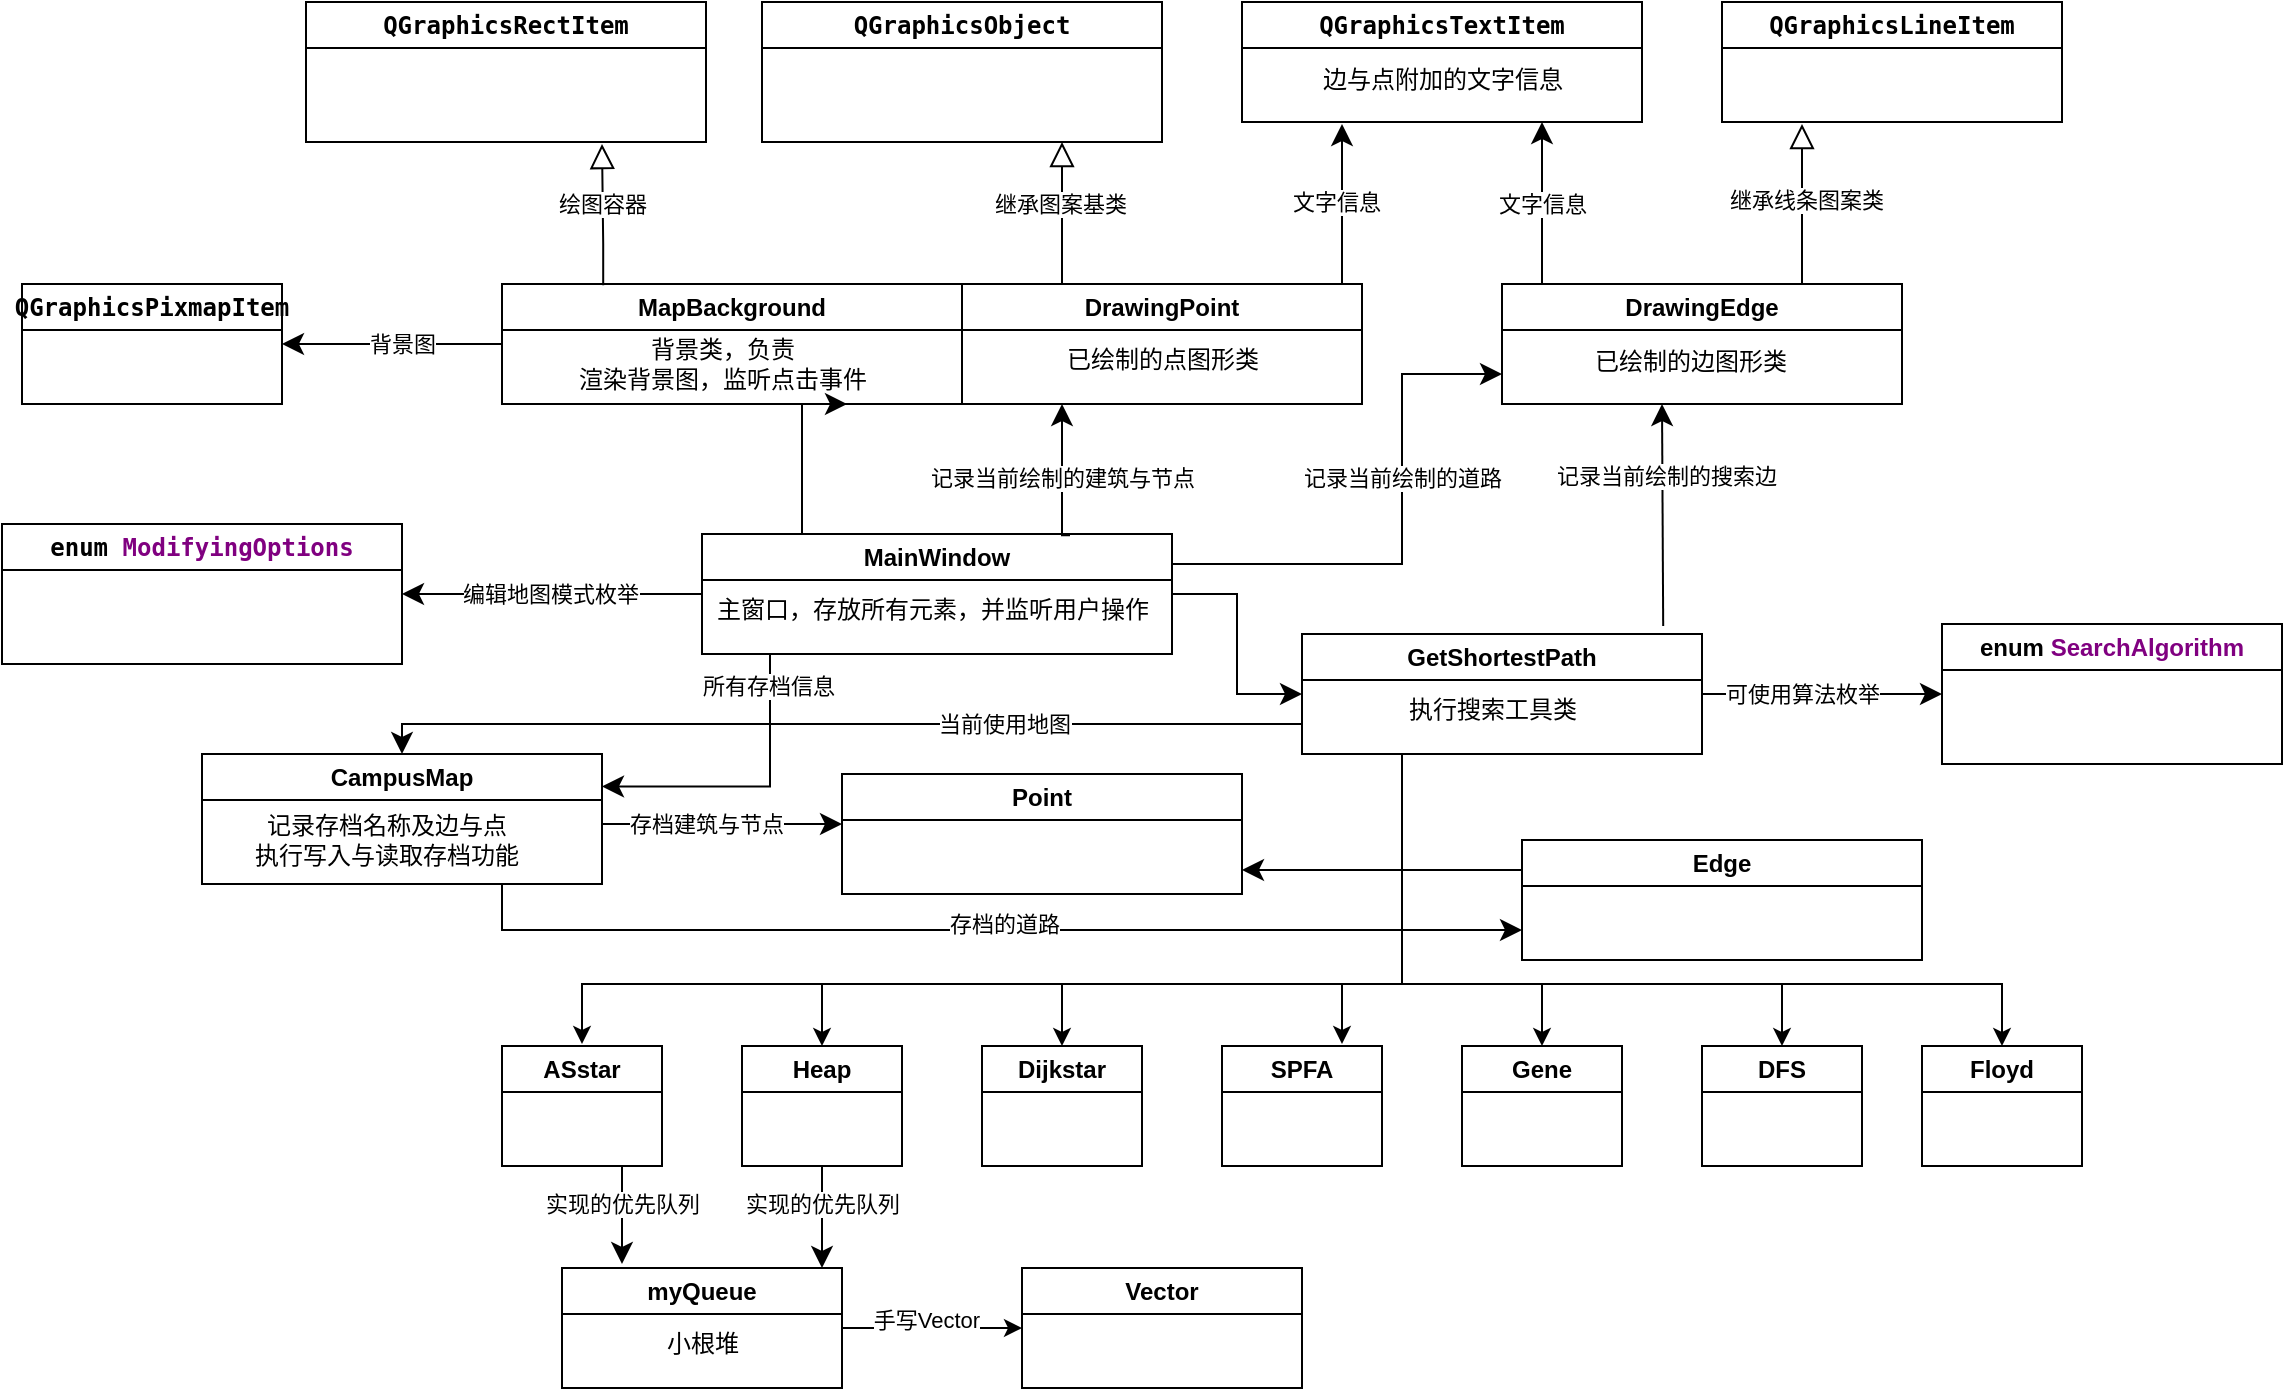 <mxfile version="22.0.3" type="device">
  <diagram id="C5RBs43oDa-KdzZeNtuy" name="Page-1">
    <mxGraphModel dx="2033" dy="857" grid="1" gridSize="10" guides="1" tooltips="1" connect="1" arrows="1" fold="1" page="1" pageScale="1" pageWidth="827" pageHeight="1169" math="0" shadow="0">
      <root>
        <mxCell id="WIyWlLk6GJQsqaUBKTNV-0" />
        <mxCell id="WIyWlLk6GJQsqaUBKTNV-1" parent="WIyWlLk6GJQsqaUBKTNV-0" />
        <mxCell id="BuSARSoD2upoPNZQhsfu-5" value="MainWindow" style="swimlane;whiteSpace=wrap;html=1;" parent="WIyWlLk6GJQsqaUBKTNV-1" vertex="1">
          <mxGeometry x="60" y="425" width="235" height="60" as="geometry" />
        </mxCell>
        <mxCell id="BuSARSoD2upoPNZQhsfu-120" value="主窗口，存放所有元素，并监听用户操作" style="text;html=1;align=center;verticalAlign=middle;resizable=0;points=[];autosize=1;strokeColor=none;fillColor=none;" parent="BuSARSoD2upoPNZQhsfu-5" vertex="1">
          <mxGeometry x="-5" y="23" width="240" height="30" as="geometry" />
        </mxCell>
        <mxCell id="BuSARSoD2upoPNZQhsfu-14" value="&lt;pre style=&quot;margin-top: 0px; margin-bottom: 0px;&quot;&gt;QGraphicsPixmapItem&lt;/pre&gt;" style="swimlane;whiteSpace=wrap;html=1;" parent="WIyWlLk6GJQsqaUBKTNV-1" vertex="1">
          <mxGeometry x="-280" y="300" width="130" height="60" as="geometry" />
        </mxCell>
        <mxCell id="BuSARSoD2upoPNZQhsfu-15" value="&lt;pre style=&quot;margin-top: 0px; margin-bottom: 0px;&quot;&gt;QGraphicsTextItem&lt;/pre&gt;" style="swimlane;whiteSpace=wrap;html=1;" parent="WIyWlLk6GJQsqaUBKTNV-1" vertex="1">
          <mxGeometry x="330" y="159" width="200" height="60" as="geometry" />
        </mxCell>
        <mxCell id="BuSARSoD2upoPNZQhsfu-125" value="边与点附加的文字信息" style="text;html=1;align=center;verticalAlign=middle;resizable=0;points=[];autosize=1;strokeColor=none;fillColor=none;" parent="BuSARSoD2upoPNZQhsfu-15" vertex="1">
          <mxGeometry x="30" y="24" width="140" height="30" as="geometry" />
        </mxCell>
        <mxCell id="BuSARSoD2upoPNZQhsfu-16" value="GetShortestPath" style="swimlane;whiteSpace=wrap;html=1;" parent="WIyWlLk6GJQsqaUBKTNV-1" vertex="1">
          <mxGeometry x="360" y="475" width="200" height="60" as="geometry" />
        </mxCell>
        <mxCell id="BuSARSoD2upoPNZQhsfu-121" value="执行搜索工具类" style="text;html=1;align=center;verticalAlign=middle;resizable=0;points=[];autosize=1;strokeColor=none;fillColor=none;" parent="BuSARSoD2upoPNZQhsfu-16" vertex="1">
          <mxGeometry x="40" y="23" width="110" height="30" as="geometry" />
        </mxCell>
        <mxCell id="BuSARSoD2upoPNZQhsfu-17" value="DrawingPoint" style="swimlane;whiteSpace=wrap;html=1;" parent="WIyWlLk6GJQsqaUBKTNV-1" vertex="1">
          <mxGeometry x="190" y="300" width="200" height="60" as="geometry" />
        </mxCell>
        <mxCell id="BuSARSoD2upoPNZQhsfu-123" value="已绘制的点图形类" style="text;html=1;align=center;verticalAlign=middle;resizable=0;points=[];autosize=1;strokeColor=none;fillColor=none;" parent="BuSARSoD2upoPNZQhsfu-17" vertex="1">
          <mxGeometry x="40" y="23" width="120" height="30" as="geometry" />
        </mxCell>
        <mxCell id="BuSARSoD2upoPNZQhsfu-18" value="DrawingEdge" style="swimlane;whiteSpace=wrap;html=1;" parent="WIyWlLk6GJQsqaUBKTNV-1" vertex="1">
          <mxGeometry x="460" y="300" width="200" height="60" as="geometry" />
        </mxCell>
        <mxCell id="BuSARSoD2upoPNZQhsfu-122" value="已绘制的边图形类" style="text;html=1;align=center;verticalAlign=middle;resizable=0;points=[];autosize=1;strokeColor=none;fillColor=none;" parent="BuSARSoD2upoPNZQhsfu-18" vertex="1">
          <mxGeometry x="34" y="24" width="120" height="30" as="geometry" />
        </mxCell>
        <mxCell id="BuSARSoD2upoPNZQhsfu-19" value="MapBackground" style="swimlane;whiteSpace=wrap;html=1;" parent="WIyWlLk6GJQsqaUBKTNV-1" vertex="1">
          <mxGeometry x="-40" y="300" width="230" height="60" as="geometry" />
        </mxCell>
        <mxCell id="BuSARSoD2upoPNZQhsfu-124" value="背景类，负责&lt;br&gt;渲染背景图，监听点击事件" style="text;html=1;align=center;verticalAlign=middle;resizable=0;points=[];autosize=1;strokeColor=none;fillColor=none;" parent="BuSARSoD2upoPNZQhsfu-19" vertex="1">
          <mxGeometry x="25" y="20" width="170" height="40" as="geometry" />
        </mxCell>
        <mxCell id="BuSARSoD2upoPNZQhsfu-20" value="CampusMap" style="swimlane;whiteSpace=wrap;html=1;" parent="WIyWlLk6GJQsqaUBKTNV-1" vertex="1">
          <mxGeometry x="-190" y="535" width="200" height="65" as="geometry" />
        </mxCell>
        <mxCell id="BuSARSoD2upoPNZQhsfu-21" value="Edge" style="swimlane;whiteSpace=wrap;html=1;" parent="WIyWlLk6GJQsqaUBKTNV-1" vertex="1">
          <mxGeometry x="470" y="578" width="200" height="60" as="geometry" />
        </mxCell>
        <mxCell id="BuSARSoD2upoPNZQhsfu-22" value="Point" style="swimlane;whiteSpace=wrap;html=1;" parent="WIyWlLk6GJQsqaUBKTNV-1" vertex="1">
          <mxGeometry x="130" y="545" width="200" height="60" as="geometry" />
        </mxCell>
        <mxCell id="BuSARSoD2upoPNZQhsfu-29" value="&lt;pre style=&quot;margin-top: 0px; margin-bottom: 0px;&quot;&gt;&lt;span style=&quot;background-color: initial; font-family: Helvetica; white-space: normal;&quot;&gt;enum&lt;/span&gt;&lt;span style=&quot;background-color: initial; font-family: Helvetica; white-space: normal; color: rgb(192, 192, 192);&quot;&gt; &lt;/span&gt;&lt;span style=&quot;background-color: initial; font-family: Helvetica; white-space: normal; color: rgb(128, 0, 128);&quot;&gt;SearchAlgorithm&lt;/span&gt;&lt;br&gt;&lt;/pre&gt;" style="swimlane;whiteSpace=wrap;html=1;" parent="WIyWlLk6GJQsqaUBKTNV-1" vertex="1">
          <mxGeometry x="680" y="470" width="170" height="70" as="geometry" />
        </mxCell>
        <mxCell id="BuSARSoD2upoPNZQhsfu-30" value="&lt;pre style=&quot;margin-top: 0px; margin-bottom: 0px;&quot;&gt;enum&lt;span style=&quot;color:#c0c0c0;&quot;&gt; &lt;/span&gt;&lt;span style=&quot;color: rgb(128, 0, 128);&quot;&gt;ModifyingOptions&lt;/span&gt;&lt;/pre&gt;" style="swimlane;whiteSpace=wrap;html=1;" parent="WIyWlLk6GJQsqaUBKTNV-1" vertex="1">
          <mxGeometry x="-290" y="420" width="200" height="70" as="geometry" />
        </mxCell>
        <mxCell id="BuSARSoD2upoPNZQhsfu-34" value="&lt;pre style=&quot;margin-top: 0px; margin-bottom: 0px;&quot;&gt;QGraphicsLineItem&lt;/pre&gt;" style="swimlane;whiteSpace=wrap;html=1;" parent="WIyWlLk6GJQsqaUBKTNV-1" vertex="1">
          <mxGeometry x="570" y="159" width="170" height="60" as="geometry" />
        </mxCell>
        <mxCell id="BuSARSoD2upoPNZQhsfu-39" value="" style="endArrow=block;endSize=10;endFill=0;shadow=0;strokeWidth=1;rounded=0;edgeStyle=elbowEdgeStyle;elbow=vertical;exitX=0.75;exitY=0;exitDx=0;exitDy=0;" parent="WIyWlLk6GJQsqaUBKTNV-1" source="BuSARSoD2upoPNZQhsfu-18" edge="1">
          <mxGeometry width="160" relative="1" as="geometry">
            <mxPoint x="640" y="300" as="sourcePoint" />
            <mxPoint x="610" y="220" as="targetPoint" />
            <Array as="points">
              <mxPoint x="650" y="260" />
            </Array>
          </mxGeometry>
        </mxCell>
        <mxCell id="BuSARSoD2upoPNZQhsfu-41" value="" style="edgeStyle=elbowEdgeStyle;elbow=horizontal;endArrow=classic;html=1;curved=0;rounded=0;endSize=8;startSize=8;exitX=0.5;exitY=1;exitDx=0;exitDy=0;entryX=1;entryY=0.25;entryDx=0;entryDy=0;" parent="WIyWlLk6GJQsqaUBKTNV-1" source="BuSARSoD2upoPNZQhsfu-5" target="BuSARSoD2upoPNZQhsfu-20" edge="1">
          <mxGeometry width="50" height="50" relative="1" as="geometry">
            <mxPoint x="170" y="475" as="sourcePoint" />
            <mxPoint x="175" y="575" as="targetPoint" />
            <Array as="points" />
          </mxGeometry>
        </mxCell>
        <mxCell id="BuSARSoD2upoPNZQhsfu-42" value="" style="edgeStyle=elbowEdgeStyle;elbow=horizontal;endArrow=classic;html=1;curved=0;rounded=0;endSize=8;startSize=8;" parent="WIyWlLk6GJQsqaUBKTNV-1" edge="1">
          <mxGeometry width="50" height="50" relative="1" as="geometry">
            <mxPoint x="10" y="570" as="sourcePoint" />
            <mxPoint x="130" y="570" as="targetPoint" />
          </mxGeometry>
        </mxCell>
        <mxCell id="BuSARSoD2upoPNZQhsfu-44" value="" style="edgeStyle=elbowEdgeStyle;elbow=horizontal;endArrow=classic;html=1;curved=0;rounded=0;endSize=8;startSize=8;exitX=0;exitY=0.75;exitDx=0;exitDy=0;entryX=0.5;entryY=0;entryDx=0;entryDy=0;" parent="WIyWlLk6GJQsqaUBKTNV-1" source="BuSARSoD2upoPNZQhsfu-16" target="BuSARSoD2upoPNZQhsfu-20" edge="1">
          <mxGeometry width="50" height="50" relative="1" as="geometry">
            <mxPoint x="390" y="530" as="sourcePoint" />
            <mxPoint x="-160" y="520" as="targetPoint" />
            <Array as="points">
              <mxPoint x="-90" y="520" />
            </Array>
          </mxGeometry>
        </mxCell>
        <mxCell id="7rrL1Hsr-TguBu9tscT4-0" value="当前使用地图" style="edgeLabel;html=1;align=center;verticalAlign=middle;resizable=0;points=[];" vertex="1" connectable="0" parent="BuSARSoD2upoPNZQhsfu-44">
          <mxGeometry x="-0.358" relative="1" as="geometry">
            <mxPoint as="offset" />
          </mxGeometry>
        </mxCell>
        <mxCell id="BuSARSoD2upoPNZQhsfu-45" value="" style="edgeStyle=elbowEdgeStyle;elbow=horizontal;endArrow=classic;html=1;curved=0;rounded=0;endSize=8;startSize=8;entryX=1;entryY=0.5;entryDx=0;entryDy=0;" parent="WIyWlLk6GJQsqaUBKTNV-1" source="BuSARSoD2upoPNZQhsfu-5" target="BuSARSoD2upoPNZQhsfu-30" edge="1">
          <mxGeometry width="50" height="50" relative="1" as="geometry">
            <mxPoint x="200" y="665" as="sourcePoint" />
            <mxPoint x="310" y="655" as="targetPoint" />
          </mxGeometry>
        </mxCell>
        <mxCell id="BuSARSoD2upoPNZQhsfu-46" value="" style="edgeStyle=elbowEdgeStyle;elbow=horizontal;endArrow=classic;html=1;curved=0;rounded=0;endSize=8;startSize=8;exitX=1;exitY=0.5;exitDx=0;exitDy=0;entryX=0;entryY=0.5;entryDx=0;entryDy=0;" parent="WIyWlLk6GJQsqaUBKTNV-1" source="BuSARSoD2upoPNZQhsfu-5" target="BuSARSoD2upoPNZQhsfu-16" edge="1">
          <mxGeometry width="50" height="50" relative="1" as="geometry">
            <mxPoint x="210" y="675" as="sourcePoint" />
            <mxPoint x="320" y="665" as="targetPoint" />
          </mxGeometry>
        </mxCell>
        <mxCell id="BuSARSoD2upoPNZQhsfu-47" value="" style="edgeStyle=elbowEdgeStyle;elbow=horizontal;endArrow=classic;html=1;curved=0;rounded=0;endSize=8;startSize=8;entryX=0;entryY=0.5;entryDx=0;entryDy=0;exitX=1;exitY=0.5;exitDx=0;exitDy=0;" parent="WIyWlLk6GJQsqaUBKTNV-1" source="BuSARSoD2upoPNZQhsfu-16" target="BuSARSoD2upoPNZQhsfu-29" edge="1">
          <mxGeometry width="50" height="50" relative="1" as="geometry">
            <mxPoint x="760" y="530" as="sourcePoint" />
            <mxPoint x="700" y="515" as="targetPoint" />
          </mxGeometry>
        </mxCell>
        <mxCell id="BuSARSoD2upoPNZQhsfu-49" value="" style="edgeStyle=elbowEdgeStyle;elbow=horizontal;endArrow=classic;html=1;curved=0;rounded=0;endSize=8;startSize=8;exitX=0.903;exitY=-0.067;exitDx=0;exitDy=0;exitPerimeter=0;" parent="WIyWlLk6GJQsqaUBKTNV-1" source="BuSARSoD2upoPNZQhsfu-16" edge="1">
          <mxGeometry width="50" height="50" relative="1" as="geometry">
            <mxPoint x="540" y="470" as="sourcePoint" />
            <mxPoint x="540" y="360" as="targetPoint" />
            <Array as="points">
              <mxPoint x="540" y="420" />
            </Array>
          </mxGeometry>
        </mxCell>
        <mxCell id="BuSARSoD2upoPNZQhsfu-51" value="" style="edgeStyle=elbowEdgeStyle;elbow=horizontal;endArrow=classic;html=1;curved=0;rounded=0;endSize=8;startSize=8;entryX=0.75;entryY=1;entryDx=0;entryDy=0;" parent="WIyWlLk6GJQsqaUBKTNV-1" target="BuSARSoD2upoPNZQhsfu-15" edge="1">
          <mxGeometry width="50" height="50" relative="1" as="geometry">
            <mxPoint x="480" y="300" as="sourcePoint" />
            <mxPoint x="495" y="210" as="targetPoint" />
            <Array as="points">
              <mxPoint x="480" y="250" />
            </Array>
          </mxGeometry>
        </mxCell>
        <mxCell id="BuSARSoD2upoPNZQhsfu-52" value="" style="edgeStyle=elbowEdgeStyle;elbow=horizontal;endArrow=classic;html=1;curved=0;rounded=0;endSize=8;startSize=8;" parent="WIyWlLk6GJQsqaUBKTNV-1" edge="1">
          <mxGeometry width="50" height="50" relative="1" as="geometry">
            <mxPoint x="380" y="300" as="sourcePoint" />
            <mxPoint x="380" y="220" as="targetPoint" />
            <Array as="points">
              <mxPoint x="380" y="250" />
            </Array>
          </mxGeometry>
        </mxCell>
        <mxCell id="BuSARSoD2upoPNZQhsfu-53" value="" style="edgeStyle=elbowEdgeStyle;elbow=horizontal;endArrow=classic;html=1;curved=0;rounded=0;endSize=8;startSize=8;entryX=1;entryY=0.5;entryDx=0;entryDy=0;" parent="WIyWlLk6GJQsqaUBKTNV-1" source="BuSARSoD2upoPNZQhsfu-19" target="BuSARSoD2upoPNZQhsfu-14" edge="1">
          <mxGeometry width="50" height="50" relative="1" as="geometry">
            <mxPoint x="-20" y="330" as="sourcePoint" />
            <mxPoint x="750" y="610" as="targetPoint" />
          </mxGeometry>
        </mxCell>
        <mxCell id="BuSARSoD2upoPNZQhsfu-55" value="&lt;pre style=&quot;margin-top: 0px; margin-bottom: 0px;&quot;&gt;QGraphicsObject&lt;/pre&gt;" style="swimlane;whiteSpace=wrap;html=1;" parent="WIyWlLk6GJQsqaUBKTNV-1" vertex="1">
          <mxGeometry x="90" y="159" width="200" height="70" as="geometry" />
        </mxCell>
        <mxCell id="BuSARSoD2upoPNZQhsfu-56" value="&lt;pre style=&quot;margin-top: 0px; margin-bottom: 0px;&quot;&gt;QGraphicsRectItem&lt;/pre&gt;" style="swimlane;whiteSpace=wrap;html=1;" parent="WIyWlLk6GJQsqaUBKTNV-1" vertex="1">
          <mxGeometry x="-138" y="159" width="200" height="70" as="geometry" />
        </mxCell>
        <mxCell id="BuSARSoD2upoPNZQhsfu-58" value="" style="endArrow=block;endSize=10;endFill=0;shadow=0;strokeWidth=1;rounded=0;edgeStyle=elbowEdgeStyle;elbow=vertical;exitX=0.25;exitY=0;exitDx=0;exitDy=0;entryX=0.75;entryY=1;entryDx=0;entryDy=0;" parent="WIyWlLk6GJQsqaUBKTNV-1" source="BuSARSoD2upoPNZQhsfu-17" target="BuSARSoD2upoPNZQhsfu-55" edge="1">
          <mxGeometry width="160" relative="1" as="geometry">
            <mxPoint x="247" y="300" as="sourcePoint" />
            <mxPoint x="250" y="240" as="targetPoint" />
            <Array as="points" />
          </mxGeometry>
        </mxCell>
        <mxCell id="BuSARSoD2upoPNZQhsfu-59" value="" style="endArrow=block;endSize=10;endFill=0;shadow=0;strokeWidth=1;rounded=0;edgeStyle=elbowEdgeStyle;elbow=vertical;exitX=0.22;exitY=0.011;exitDx=0;exitDy=0;exitPerimeter=0;" parent="WIyWlLk6GJQsqaUBKTNV-1" source="BuSARSoD2upoPNZQhsfu-19" edge="1">
          <mxGeometry width="160" relative="1" as="geometry">
            <mxPoint x="10" y="290" as="sourcePoint" />
            <mxPoint x="10" y="230" as="targetPoint" />
            <Array as="points">
              <mxPoint x="18" y="280" />
            </Array>
          </mxGeometry>
        </mxCell>
        <mxCell id="BuSARSoD2upoPNZQhsfu-63" value="" style="edgeStyle=elbowEdgeStyle;elbow=horizontal;endArrow=classic;html=1;curved=0;rounded=0;endSize=8;startSize=8;entryX=0;entryY=0.75;entryDx=0;entryDy=0;exitX=1;exitY=0.25;exitDx=0;exitDy=0;" parent="WIyWlLk6GJQsqaUBKTNV-1" source="BuSARSoD2upoPNZQhsfu-5" target="BuSARSoD2upoPNZQhsfu-18" edge="1">
          <mxGeometry width="50" height="50" relative="1" as="geometry">
            <mxPoint x="270" y="469" as="sourcePoint" />
            <mxPoint x="390" y="400" as="targetPoint" />
            <Array as="points">
              <mxPoint x="410" y="410" />
            </Array>
          </mxGeometry>
        </mxCell>
        <mxCell id="BuSARSoD2upoPNZQhsfu-64" value="" style="edgeStyle=elbowEdgeStyle;elbow=horizontal;endArrow=classic;html=1;curved=0;rounded=0;endSize=8;startSize=8;exitX=0.783;exitY=0.011;exitDx=0;exitDy=0;exitPerimeter=0;" parent="WIyWlLk6GJQsqaUBKTNV-1" source="BuSARSoD2upoPNZQhsfu-5" edge="1">
          <mxGeometry width="50" height="50" relative="1" as="geometry">
            <mxPoint x="230" y="440" as="sourcePoint" />
            <mxPoint x="240" y="360" as="targetPoint" />
            <Array as="points">
              <mxPoint x="240" y="410" />
            </Array>
          </mxGeometry>
        </mxCell>
        <mxCell id="BuSARSoD2upoPNZQhsfu-65" value="" style="edgeStyle=elbowEdgeStyle;elbow=horizontal;endArrow=classic;html=1;curved=0;rounded=0;endSize=8;startSize=8;exitX=0.5;exitY=0;exitDx=0;exitDy=0;entryX=0.75;entryY=1;entryDx=0;entryDy=0;" parent="WIyWlLk6GJQsqaUBKTNV-1" source="BuSARSoD2upoPNZQhsfu-5" target="BuSARSoD2upoPNZQhsfu-19" edge="1">
          <mxGeometry width="50" height="50" relative="1" as="geometry">
            <mxPoint x="100" y="520" as="sourcePoint" />
            <mxPoint x="70" y="360" as="targetPoint" />
            <Array as="points">
              <mxPoint x="110" y="410" />
            </Array>
          </mxGeometry>
        </mxCell>
        <mxCell id="BuSARSoD2upoPNZQhsfu-68" value="" style="edgeStyle=elbowEdgeStyle;elbow=horizontal;endArrow=classic;html=1;curved=0;rounded=0;endSize=8;startSize=8;exitX=0.75;exitY=1;exitDx=0;exitDy=0;entryX=0;entryY=0.75;entryDx=0;entryDy=0;" parent="WIyWlLk6GJQsqaUBKTNV-1" source="BuSARSoD2upoPNZQhsfu-20" target="BuSARSoD2upoPNZQhsfu-21" edge="1">
          <mxGeometry width="50" height="50" relative="1" as="geometry">
            <mxPoint x="70" y="585" as="sourcePoint" />
            <mxPoint x="140" y="585" as="targetPoint" />
            <Array as="points">
              <mxPoint x="-40" y="610" />
            </Array>
          </mxGeometry>
        </mxCell>
        <mxCell id="BuSARSoD2upoPNZQhsfu-69" value="ASstar" style="swimlane;whiteSpace=wrap;html=1;" parent="WIyWlLk6GJQsqaUBKTNV-1" vertex="1">
          <mxGeometry x="-40" y="681" width="80" height="60" as="geometry" />
        </mxCell>
        <mxCell id="BuSARSoD2upoPNZQhsfu-71" value="Heap" style="swimlane;whiteSpace=wrap;html=1;startSize=23;" parent="WIyWlLk6GJQsqaUBKTNV-1" vertex="1">
          <mxGeometry x="80" y="681" width="80" height="60" as="geometry" />
        </mxCell>
        <mxCell id="BuSARSoD2upoPNZQhsfu-72" value="Gene" style="swimlane;whiteSpace=wrap;html=1;startSize=23;" parent="WIyWlLk6GJQsqaUBKTNV-1" vertex="1">
          <mxGeometry x="440" y="681" width="80" height="60" as="geometry" />
        </mxCell>
        <mxCell id="BuSARSoD2upoPNZQhsfu-73" value="SPFA" style="swimlane;whiteSpace=wrap;html=1;startSize=23;" parent="WIyWlLk6GJQsqaUBKTNV-1" vertex="1">
          <mxGeometry x="320" y="681" width="80" height="60" as="geometry" />
        </mxCell>
        <mxCell id="BuSARSoD2upoPNZQhsfu-74" value="Dijkstar" style="swimlane;whiteSpace=wrap;html=1;startSize=23;" parent="WIyWlLk6GJQsqaUBKTNV-1" vertex="1">
          <mxGeometry x="200" y="681" width="80" height="60" as="geometry" />
        </mxCell>
        <mxCell id="BuSARSoD2upoPNZQhsfu-75" value="Floyd" style="swimlane;whiteSpace=wrap;html=1;startSize=23;" parent="WIyWlLk6GJQsqaUBKTNV-1" vertex="1">
          <mxGeometry x="670" y="681" width="80" height="60" as="geometry" />
        </mxCell>
        <mxCell id="BuSARSoD2upoPNZQhsfu-76" value="DFS" style="swimlane;whiteSpace=wrap;html=1;startSize=23;" parent="WIyWlLk6GJQsqaUBKTNV-1" vertex="1">
          <mxGeometry x="560" y="681" width="80" height="60" as="geometry" />
        </mxCell>
        <mxCell id="BuSARSoD2upoPNZQhsfu-82" value="" style="edgeStyle=orthogonalEdgeStyle;rounded=0;orthogonalLoop=1;jettySize=auto;html=1;exitX=0.25;exitY=1;exitDx=0;exitDy=0;" parent="WIyWlLk6GJQsqaUBKTNV-1" source="BuSARSoD2upoPNZQhsfu-16" edge="1">
          <mxGeometry relative="1" as="geometry">
            <mxPoint x="400" y="540" as="sourcePoint" />
            <mxPoint x="380" y="680" as="targetPoint" />
            <Array as="points">
              <mxPoint x="410" y="650" />
              <mxPoint x="380" y="650" />
            </Array>
          </mxGeometry>
        </mxCell>
        <mxCell id="BuSARSoD2upoPNZQhsfu-84" value="" style="edgeStyle=orthogonalEdgeStyle;rounded=0;orthogonalLoop=1;jettySize=auto;html=1;" parent="WIyWlLk6GJQsqaUBKTNV-1" edge="1">
          <mxGeometry relative="1" as="geometry">
            <mxPoint x="410" y="540" as="sourcePoint" />
            <mxPoint y="680" as="targetPoint" />
            <Array as="points">
              <mxPoint x="410" y="650" />
            </Array>
          </mxGeometry>
        </mxCell>
        <mxCell id="BuSARSoD2upoPNZQhsfu-85" value="" style="edgeStyle=orthogonalEdgeStyle;rounded=0;orthogonalLoop=1;jettySize=auto;html=1;entryX=0.5;entryY=0;entryDx=0;entryDy=0;" parent="WIyWlLk6GJQsqaUBKTNV-1" target="BuSARSoD2upoPNZQhsfu-71" edge="1">
          <mxGeometry relative="1" as="geometry">
            <mxPoint x="410" y="540" as="sourcePoint" />
            <mxPoint x="400" y="700" as="targetPoint" />
            <Array as="points">
              <mxPoint x="410" y="650" />
              <mxPoint x="120" y="650" />
            </Array>
          </mxGeometry>
        </mxCell>
        <mxCell id="BuSARSoD2upoPNZQhsfu-86" value="" style="edgeStyle=orthogonalEdgeStyle;rounded=0;orthogonalLoop=1;jettySize=auto;html=1;entryX=0.5;entryY=0;entryDx=0;entryDy=0;" parent="WIyWlLk6GJQsqaUBKTNV-1" target="BuSARSoD2upoPNZQhsfu-74" edge="1">
          <mxGeometry relative="1" as="geometry">
            <mxPoint x="410" y="540" as="sourcePoint" />
            <mxPoint x="410" y="710" as="targetPoint" />
            <Array as="points">
              <mxPoint x="410" y="650" />
              <mxPoint x="240" y="650" />
            </Array>
          </mxGeometry>
        </mxCell>
        <mxCell id="BuSARSoD2upoPNZQhsfu-102" value="可使用算法枚举" style="edgeLabel;html=1;align=center;verticalAlign=middle;resizable=0;points=[];" parent="BuSARSoD2upoPNZQhsfu-86" vertex="1" connectable="0">
          <mxGeometry x="0.878" y="-2" relative="1" as="geometry">
            <mxPoint x="372" y="-157" as="offset" />
          </mxGeometry>
        </mxCell>
        <mxCell id="BuSARSoD2upoPNZQhsfu-87" value="" style="edgeStyle=orthogonalEdgeStyle;rounded=0;orthogonalLoop=1;jettySize=auto;html=1;exitX=0.25;exitY=1;exitDx=0;exitDy=0;entryX=0.5;entryY=0;entryDx=0;entryDy=0;" parent="WIyWlLk6GJQsqaUBKTNV-1" source="BuSARSoD2upoPNZQhsfu-16" target="BuSARSoD2upoPNZQhsfu-75" edge="1">
          <mxGeometry relative="1" as="geometry">
            <mxPoint x="450" y="575" as="sourcePoint" />
            <mxPoint x="420" y="720" as="targetPoint" />
            <Array as="points">
              <mxPoint x="410" y="650" />
              <mxPoint x="710" y="650" />
            </Array>
          </mxGeometry>
        </mxCell>
        <mxCell id="BuSARSoD2upoPNZQhsfu-88" value="" style="edgeStyle=orthogonalEdgeStyle;rounded=0;orthogonalLoop=1;jettySize=auto;html=1;exitX=0.25;exitY=1;exitDx=0;exitDy=0;entryX=0.5;entryY=0;entryDx=0;entryDy=0;" parent="WIyWlLk6GJQsqaUBKTNV-1" source="BuSARSoD2upoPNZQhsfu-16" target="BuSARSoD2upoPNZQhsfu-72" edge="1">
          <mxGeometry relative="1" as="geometry">
            <mxPoint x="350" y="780" as="sourcePoint" />
            <mxPoint x="320" y="925" as="targetPoint" />
            <Array as="points">
              <mxPoint x="410" y="650" />
              <mxPoint x="480" y="650" />
            </Array>
          </mxGeometry>
        </mxCell>
        <mxCell id="BuSARSoD2upoPNZQhsfu-90" value="" style="edgeStyle=orthogonalEdgeStyle;rounded=0;orthogonalLoop=1;jettySize=auto;html=1;exitX=0.25;exitY=1;exitDx=0;exitDy=0;entryX=0.5;entryY=0;entryDx=0;entryDy=0;" parent="WIyWlLk6GJQsqaUBKTNV-1" source="BuSARSoD2upoPNZQhsfu-16" target="BuSARSoD2upoPNZQhsfu-76" edge="1">
          <mxGeometry relative="1" as="geometry">
            <mxPoint x="360" y="790" as="sourcePoint" />
            <mxPoint x="250" y="900" as="targetPoint" />
            <Array as="points">
              <mxPoint x="410" y="650" />
              <mxPoint x="600" y="650" />
            </Array>
          </mxGeometry>
        </mxCell>
        <mxCell id="BuSARSoD2upoPNZQhsfu-91" value="myQueue" style="swimlane;whiteSpace=wrap;html=1;startSize=23;" parent="WIyWlLk6GJQsqaUBKTNV-1" vertex="1">
          <mxGeometry x="-10" y="792" width="140" height="60" as="geometry" />
        </mxCell>
        <mxCell id="BuSARSoD2upoPNZQhsfu-92" value="" style="endArrow=classic;html=1;rounded=0;exitX=1;exitY=0.5;exitDx=0;exitDy=0;entryX=0;entryY=0.5;entryDx=0;entryDy=0;" parent="WIyWlLk6GJQsqaUBKTNV-1" source="BuSARSoD2upoPNZQhsfu-91" target="BuSARSoD2upoPNZQhsfu-94" edge="1">
          <mxGeometry width="50" height="50" relative="1" as="geometry">
            <mxPoint x="210" y="842" as="sourcePoint" />
            <mxPoint x="160" y="872" as="targetPoint" />
          </mxGeometry>
        </mxCell>
        <mxCell id="BuSARSoD2upoPNZQhsfu-116" value="手写Vector" style="edgeLabel;html=1;align=center;verticalAlign=middle;resizable=0;points=[];" parent="BuSARSoD2upoPNZQhsfu-92" vertex="1" connectable="0">
          <mxGeometry x="-0.082" y="4" relative="1" as="geometry">
            <mxPoint as="offset" />
          </mxGeometry>
        </mxCell>
        <mxCell id="BuSARSoD2upoPNZQhsfu-94" value="Vector" style="swimlane;whiteSpace=wrap;html=1;startSize=23;" parent="WIyWlLk6GJQsqaUBKTNV-1" vertex="1">
          <mxGeometry x="220" y="792" width="140" height="60" as="geometry" />
        </mxCell>
        <mxCell id="BuSARSoD2upoPNZQhsfu-98" value="" style="edgeStyle=elbowEdgeStyle;elbow=horizontal;endArrow=classic;html=1;curved=0;rounded=0;endSize=8;startSize=8;exitX=0.5;exitY=1;exitDx=0;exitDy=0;" parent="WIyWlLk6GJQsqaUBKTNV-1" source="BuSARSoD2upoPNZQhsfu-71" target="BuSARSoD2upoPNZQhsfu-91" edge="1">
          <mxGeometry width="50" height="50" relative="1" as="geometry">
            <mxPoint x="30" y="751" as="sourcePoint" />
            <mxPoint x="30" y="807" as="targetPoint" />
          </mxGeometry>
        </mxCell>
        <mxCell id="BuSARSoD2upoPNZQhsfu-99" value="" style="edgeStyle=elbowEdgeStyle;elbow=horizontal;endArrow=classic;html=1;curved=0;rounded=0;endSize=8;startSize=8;exitX=0.75;exitY=1;exitDx=0;exitDy=0;" parent="WIyWlLk6GJQsqaUBKTNV-1" source="BuSARSoD2upoPNZQhsfu-69" edge="1">
          <mxGeometry width="50" height="50" relative="1" as="geometry">
            <mxPoint x="130" y="751" as="sourcePoint" />
            <mxPoint x="20" y="790" as="targetPoint" />
            <Array as="points">
              <mxPoint x="20" y="760" />
            </Array>
          </mxGeometry>
        </mxCell>
        <mxCell id="BuSARSoD2upoPNZQhsfu-103" value="绘图容器" style="edgeLabel;html=1;align=center;verticalAlign=middle;resizable=0;points=[];" parent="WIyWlLk6GJQsqaUBKTNV-1" vertex="1" connectable="0">
          <mxGeometry x="10" y="260" as="geometry" />
        </mxCell>
        <mxCell id="BuSARSoD2upoPNZQhsfu-104" value="背景图" style="edgeLabel;html=1;align=center;verticalAlign=middle;resizable=0;points=[];" parent="WIyWlLk6GJQsqaUBKTNV-1" vertex="1" connectable="0">
          <mxGeometry x="-90" y="330" as="geometry" />
        </mxCell>
        <mxCell id="BuSARSoD2upoPNZQhsfu-105" value="记录当前绘制的建筑与节点" style="edgeLabel;html=1;align=center;verticalAlign=middle;resizable=0;points=[];" parent="WIyWlLk6GJQsqaUBKTNV-1" vertex="1" connectable="0">
          <mxGeometry x="240" y="397" as="geometry" />
        </mxCell>
        <mxCell id="BuSARSoD2upoPNZQhsfu-106" value="记录当前绘制的道路" style="edgeLabel;html=1;align=center;verticalAlign=middle;resizable=0;points=[];" parent="WIyWlLk6GJQsqaUBKTNV-1" vertex="1" connectable="0">
          <mxGeometry x="410" y="397" as="geometry" />
        </mxCell>
        <mxCell id="BuSARSoD2upoPNZQhsfu-107" value="记录当前绘制的搜索边" style="edgeLabel;html=1;align=center;verticalAlign=middle;resizable=0;points=[];" parent="WIyWlLk6GJQsqaUBKTNV-1" vertex="1" connectable="0">
          <mxGeometry x="540" y="400" as="geometry">
            <mxPoint x="2" y="-4" as="offset" />
          </mxGeometry>
        </mxCell>
        <mxCell id="BuSARSoD2upoPNZQhsfu-108" value="文字信息" style="edgeLabel;html=1;align=center;verticalAlign=middle;resizable=0;points=[];" parent="WIyWlLk6GJQsqaUBKTNV-1" vertex="1" connectable="0">
          <mxGeometry x="480" y="260" as="geometry" />
        </mxCell>
        <mxCell id="BuSARSoD2upoPNZQhsfu-109" value="文字信息" style="edgeLabel;html=1;align=center;verticalAlign=middle;resizable=0;points=[];" parent="WIyWlLk6GJQsqaUBKTNV-1" vertex="1" connectable="0">
          <mxGeometry x="380" y="260" as="geometry">
            <mxPoint x="-3" y="-1" as="offset" />
          </mxGeometry>
        </mxCell>
        <mxCell id="BuSARSoD2upoPNZQhsfu-110" value="继承图案基类" style="edgeLabel;html=1;align=center;verticalAlign=middle;resizable=0;points=[];" parent="WIyWlLk6GJQsqaUBKTNV-1" vertex="1" connectable="0">
          <mxGeometry x="230" y="261" as="geometry">
            <mxPoint x="9" y="-1" as="offset" />
          </mxGeometry>
        </mxCell>
        <mxCell id="BuSARSoD2upoPNZQhsfu-111" value="继承线条图案类" style="edgeLabel;html=1;align=center;verticalAlign=middle;resizable=0;points=[];" parent="WIyWlLk6GJQsqaUBKTNV-1" vertex="1" connectable="0">
          <mxGeometry x="630" y="260" as="geometry">
            <mxPoint x="-18" y="-2" as="offset" />
          </mxGeometry>
        </mxCell>
        <mxCell id="BuSARSoD2upoPNZQhsfu-112" value="存档的道路" style="edgeLabel;html=1;align=center;verticalAlign=middle;resizable=0;points=[];" parent="WIyWlLk6GJQsqaUBKTNV-1" vertex="1" connectable="0">
          <mxGeometry x="210" y="622" as="geometry">
            <mxPoint x="1" y="-2" as="offset" />
          </mxGeometry>
        </mxCell>
        <mxCell id="BuSARSoD2upoPNZQhsfu-113" value="存档建筑与节点" style="edgeLabel;html=1;align=center;verticalAlign=middle;resizable=0;points=[];" parent="WIyWlLk6GJQsqaUBKTNV-1" vertex="1" connectable="0">
          <mxGeometry x="62" y="570" as="geometry" />
        </mxCell>
        <mxCell id="BuSARSoD2upoPNZQhsfu-114" value="所有存档信息" style="edgeLabel;html=1;align=center;verticalAlign=middle;resizable=0;points=[];" parent="WIyWlLk6GJQsqaUBKTNV-1" vertex="1" connectable="0">
          <mxGeometry x="110" y="510" as="geometry">
            <mxPoint x="-17" y="-9" as="offset" />
          </mxGeometry>
        </mxCell>
        <mxCell id="BuSARSoD2upoPNZQhsfu-115" value="编辑地图模式枚举" style="edgeLabel;html=1;align=center;verticalAlign=middle;resizable=0;points=[];" parent="WIyWlLk6GJQsqaUBKTNV-1" vertex="1" connectable="0">
          <mxGeometry x="-16" y="455" as="geometry" />
        </mxCell>
        <mxCell id="BuSARSoD2upoPNZQhsfu-117" value="实现的优先队列" style="edgeLabel;html=1;align=center;verticalAlign=middle;resizable=0;points=[];" parent="WIyWlLk6GJQsqaUBKTNV-1" vertex="1" connectable="0">
          <mxGeometry x="120" y="760" as="geometry" />
        </mxCell>
        <mxCell id="BuSARSoD2upoPNZQhsfu-119" value="实现的优先队列" style="edgeLabel;html=1;align=center;verticalAlign=middle;resizable=0;points=[];" parent="WIyWlLk6GJQsqaUBKTNV-1" vertex="1" connectable="0">
          <mxGeometry x="20" y="760" as="geometry" />
        </mxCell>
        <mxCell id="BuSARSoD2upoPNZQhsfu-126" value="记录存档名称及边与点&lt;br&gt;执行写入与读取存档功能" style="text;html=1;align=center;verticalAlign=middle;resizable=0;points=[];autosize=1;strokeColor=none;fillColor=none;" parent="WIyWlLk6GJQsqaUBKTNV-1" vertex="1">
          <mxGeometry x="-178" y="558" width="160" height="40" as="geometry" />
        </mxCell>
        <mxCell id="BuSARSoD2upoPNZQhsfu-127" value="小根堆" style="text;html=1;align=center;verticalAlign=middle;resizable=0;points=[];autosize=1;strokeColor=none;fillColor=none;" parent="WIyWlLk6GJQsqaUBKTNV-1" vertex="1">
          <mxGeometry x="30" y="815" width="60" height="30" as="geometry" />
        </mxCell>
        <mxCell id="BMB2TB7U1jXKTrqYUXZd-0" value="" style="edgeStyle=elbowEdgeStyle;elbow=horizontal;endArrow=classic;html=1;curved=0;rounded=0;endSize=8;startSize=8;exitX=0;exitY=0.25;exitDx=0;exitDy=0;" parent="WIyWlLk6GJQsqaUBKTNV-1" source="BuSARSoD2upoPNZQhsfu-21" edge="1">
          <mxGeometry width="50" height="50" relative="1" as="geometry">
            <mxPoint x="520" y="545" as="sourcePoint" />
            <mxPoint x="330" y="593" as="targetPoint" />
          </mxGeometry>
        </mxCell>
      </root>
    </mxGraphModel>
  </diagram>
</mxfile>

